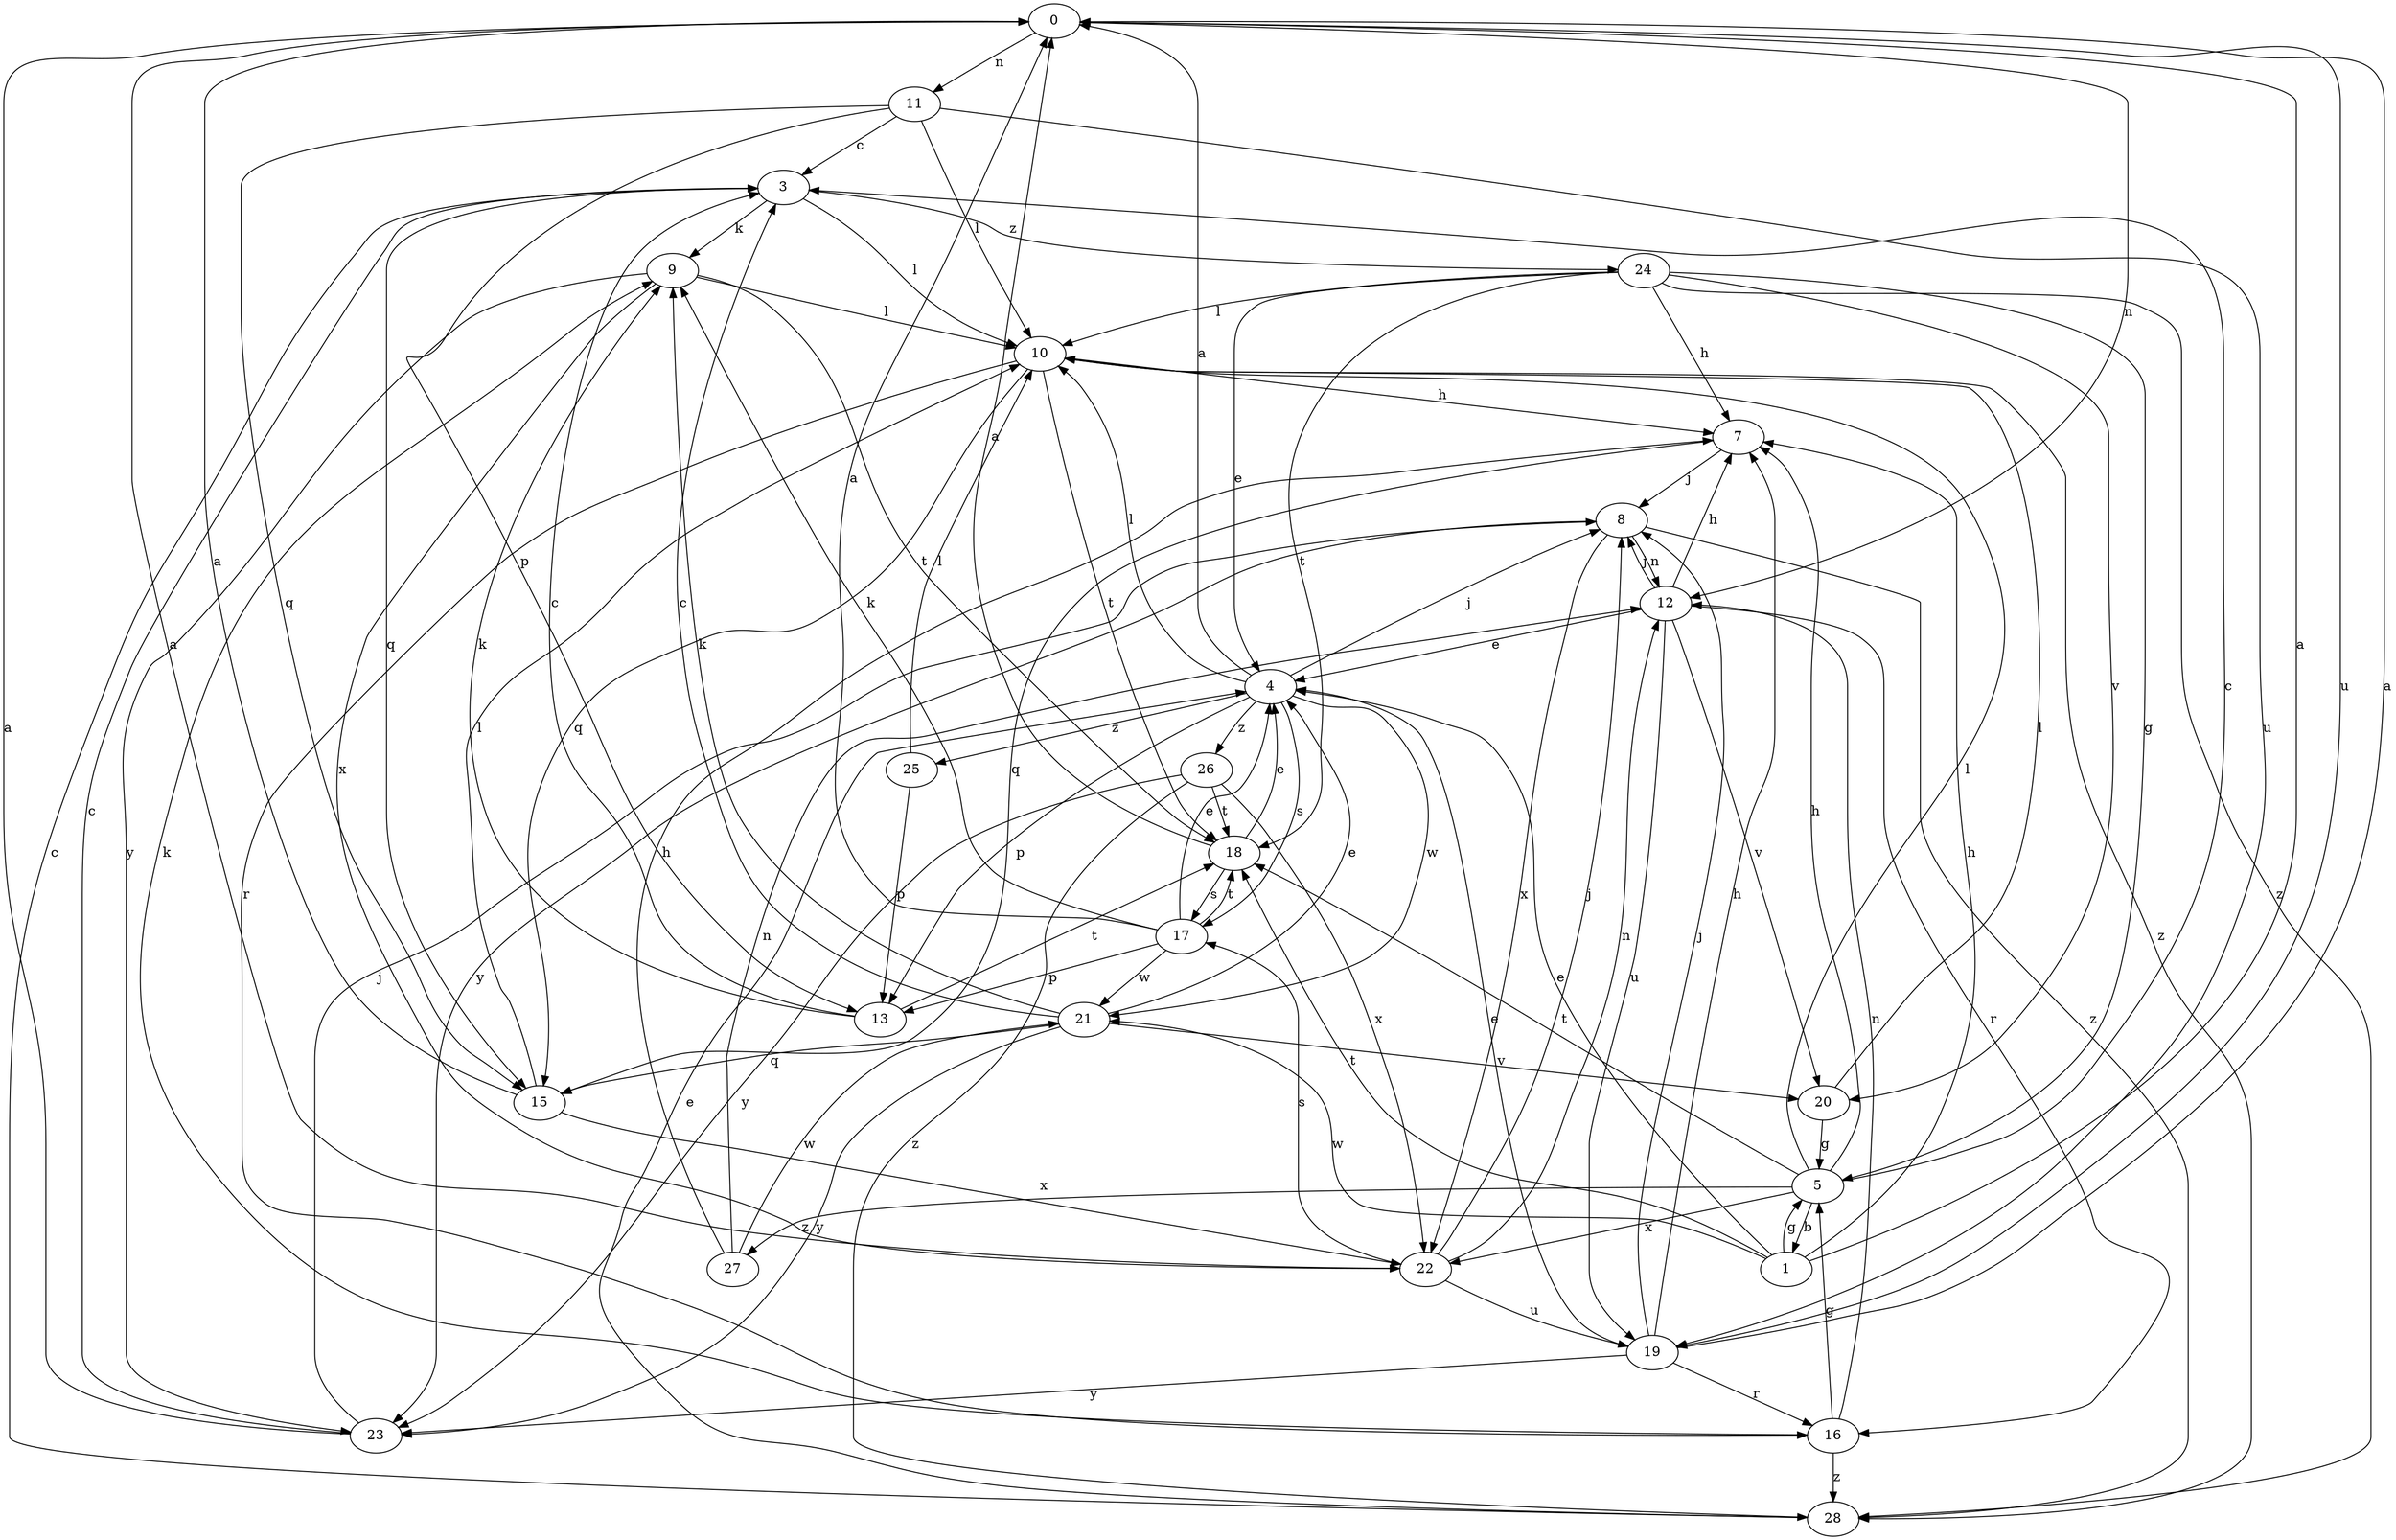 strict digraph  {
0;
1;
3;
4;
5;
7;
8;
9;
10;
11;
12;
13;
15;
16;
17;
18;
19;
20;
21;
22;
23;
24;
25;
26;
27;
28;
0 -> 11  [label=n];
0 -> 12  [label=n];
0 -> 19  [label=u];
1 -> 0  [label=a];
1 -> 4  [label=e];
1 -> 5  [label=g];
1 -> 7  [label=h];
1 -> 18  [label=t];
1 -> 21  [label=w];
3 -> 9  [label=k];
3 -> 10  [label=l];
3 -> 15  [label=q];
3 -> 24  [label=z];
4 -> 0  [label=a];
4 -> 8  [label=j];
4 -> 10  [label=l];
4 -> 13  [label=p];
4 -> 17  [label=s];
4 -> 21  [label=w];
4 -> 25  [label=z];
4 -> 26  [label=z];
5 -> 1  [label=b];
5 -> 3  [label=c];
5 -> 7  [label=h];
5 -> 10  [label=l];
5 -> 18  [label=t];
5 -> 22  [label=x];
5 -> 27  [label=z];
7 -> 8  [label=j];
7 -> 15  [label=q];
8 -> 12  [label=n];
8 -> 22  [label=x];
8 -> 23  [label=y];
8 -> 28  [label=z];
9 -> 10  [label=l];
9 -> 18  [label=t];
9 -> 22  [label=x];
9 -> 23  [label=y];
10 -> 7  [label=h];
10 -> 15  [label=q];
10 -> 16  [label=r];
10 -> 18  [label=t];
10 -> 28  [label=z];
11 -> 3  [label=c];
11 -> 10  [label=l];
11 -> 13  [label=p];
11 -> 15  [label=q];
11 -> 19  [label=u];
12 -> 4  [label=e];
12 -> 7  [label=h];
12 -> 8  [label=j];
12 -> 16  [label=r];
12 -> 19  [label=u];
12 -> 20  [label=v];
13 -> 3  [label=c];
13 -> 9  [label=k];
13 -> 18  [label=t];
15 -> 0  [label=a];
15 -> 10  [label=l];
15 -> 22  [label=x];
16 -> 5  [label=g];
16 -> 9  [label=k];
16 -> 12  [label=n];
16 -> 28  [label=z];
17 -> 0  [label=a];
17 -> 4  [label=e];
17 -> 9  [label=k];
17 -> 13  [label=p];
17 -> 18  [label=t];
17 -> 21  [label=w];
18 -> 0  [label=a];
18 -> 4  [label=e];
18 -> 17  [label=s];
19 -> 0  [label=a];
19 -> 4  [label=e];
19 -> 7  [label=h];
19 -> 8  [label=j];
19 -> 16  [label=r];
19 -> 23  [label=y];
20 -> 5  [label=g];
20 -> 10  [label=l];
21 -> 3  [label=c];
21 -> 4  [label=e];
21 -> 9  [label=k];
21 -> 15  [label=q];
21 -> 20  [label=v];
21 -> 23  [label=y];
22 -> 0  [label=a];
22 -> 8  [label=j];
22 -> 12  [label=n];
22 -> 17  [label=s];
22 -> 19  [label=u];
23 -> 0  [label=a];
23 -> 3  [label=c];
23 -> 8  [label=j];
24 -> 4  [label=e];
24 -> 5  [label=g];
24 -> 7  [label=h];
24 -> 10  [label=l];
24 -> 18  [label=t];
24 -> 20  [label=v];
24 -> 28  [label=z];
25 -> 10  [label=l];
25 -> 13  [label=p];
26 -> 18  [label=t];
26 -> 22  [label=x];
26 -> 23  [label=y];
26 -> 28  [label=z];
27 -> 7  [label=h];
27 -> 12  [label=n];
27 -> 21  [label=w];
28 -> 3  [label=c];
28 -> 4  [label=e];
}
